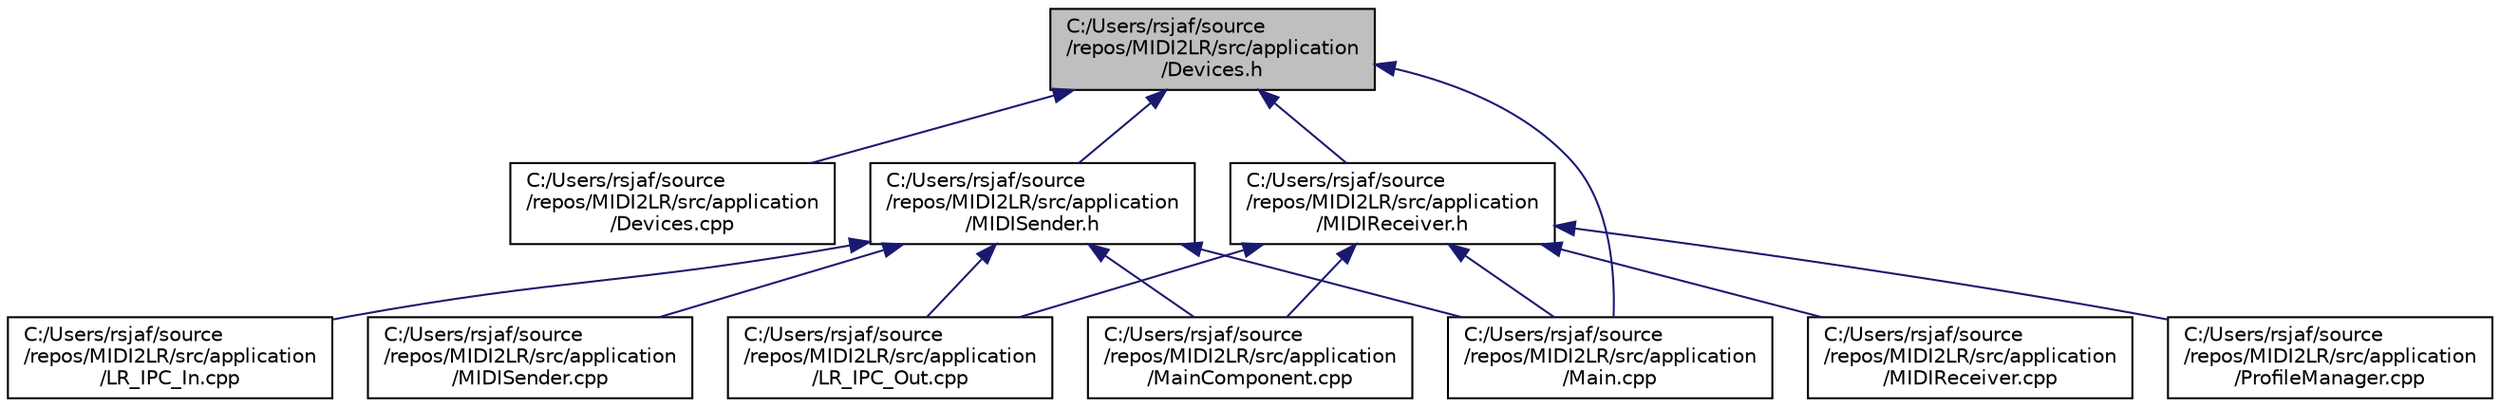 digraph "C:/Users/rsjaf/source/repos/MIDI2LR/src/application/Devices.h"
{
 // INTERACTIVE_SVG=YES
 // LATEX_PDF_SIZE
  edge [fontname="Helvetica",fontsize="10",labelfontname="Helvetica",labelfontsize="10"];
  node [fontname="Helvetica",fontsize="10",shape=record];
  Node1 [label="C:/Users/rsjaf/source\l/repos/MIDI2LR/src/application\l/Devices.h",height=0.2,width=0.4,color="black", fillcolor="grey75", style="filled", fontcolor="black",tooltip=" "];
  Node1 -> Node2 [dir="back",color="midnightblue",fontsize="10",style="solid",fontname="Helvetica"];
  Node2 [label="C:/Users/rsjaf/source\l/repos/MIDI2LR/src/application\l/Devices.cpp",height=0.2,width=0.4,color="black", fillcolor="white", style="filled",URL="$_devices_8cpp.html",tooltip=" "];
  Node1 -> Node3 [dir="back",color="midnightblue",fontsize="10",style="solid",fontname="Helvetica"];
  Node3 [label="C:/Users/rsjaf/source\l/repos/MIDI2LR/src/application\l/MIDISender.h",height=0.2,width=0.4,color="black", fillcolor="white", style="filled",URL="$_m_i_d_i_sender_8h.html",tooltip=" "];
  Node3 -> Node4 [dir="back",color="midnightblue",fontsize="10",style="solid",fontname="Helvetica"];
  Node4 [label="C:/Users/rsjaf/source\l/repos/MIDI2LR/src/application\l/MIDISender.cpp",height=0.2,width=0.4,color="black", fillcolor="white", style="filled",URL="$_m_i_d_i_sender_8cpp.html",tooltip=" "];
  Node3 -> Node5 [dir="back",color="midnightblue",fontsize="10",style="solid",fontname="Helvetica"];
  Node5 [label="C:/Users/rsjaf/source\l/repos/MIDI2LR/src/application\l/MainComponent.cpp",height=0.2,width=0.4,color="black", fillcolor="white", style="filled",URL="$_main_component_8cpp.html",tooltip=" "];
  Node3 -> Node6 [dir="back",color="midnightblue",fontsize="10",style="solid",fontname="Helvetica"];
  Node6 [label="C:/Users/rsjaf/source\l/repos/MIDI2LR/src/application\l/LR_IPC_Out.cpp",height=0.2,width=0.4,color="black", fillcolor="white", style="filled",URL="$_l_r___i_p_c___out_8cpp.html",tooltip=" "];
  Node3 -> Node7 [dir="back",color="midnightblue",fontsize="10",style="solid",fontname="Helvetica"];
  Node7 [label="C:/Users/rsjaf/source\l/repos/MIDI2LR/src/application\l/Main.cpp",height=0.2,width=0.4,color="black", fillcolor="white", style="filled",URL="$_main_8cpp.html",tooltip=" "];
  Node3 -> Node8 [dir="back",color="midnightblue",fontsize="10",style="solid",fontname="Helvetica"];
  Node8 [label="C:/Users/rsjaf/source\l/repos/MIDI2LR/src/application\l/LR_IPC_In.cpp",height=0.2,width=0.4,color="black", fillcolor="white", style="filled",URL="$_l_r___i_p_c___in_8cpp.html",tooltip=" "];
  Node1 -> Node9 [dir="back",color="midnightblue",fontsize="10",style="solid",fontname="Helvetica"];
  Node9 [label="C:/Users/rsjaf/source\l/repos/MIDI2LR/src/application\l/MIDIReceiver.h",height=0.2,width=0.4,color="black", fillcolor="white", style="filled",URL="$_m_i_d_i_receiver_8h.html",tooltip=" "];
  Node9 -> Node10 [dir="back",color="midnightblue",fontsize="10",style="solid",fontname="Helvetica"];
  Node10 [label="C:/Users/rsjaf/source\l/repos/MIDI2LR/src/application\l/MIDIReceiver.cpp",height=0.2,width=0.4,color="black", fillcolor="white", style="filled",URL="$_m_i_d_i_receiver_8cpp.html",tooltip=" "];
  Node9 -> Node11 [dir="back",color="midnightblue",fontsize="10",style="solid",fontname="Helvetica"];
  Node11 [label="C:/Users/rsjaf/source\l/repos/MIDI2LR/src/application\l/ProfileManager.cpp",height=0.2,width=0.4,color="black", fillcolor="white", style="filled",URL="$_profile_manager_8cpp.html",tooltip=" "];
  Node9 -> Node5 [dir="back",color="midnightblue",fontsize="10",style="solid",fontname="Helvetica"];
  Node9 -> Node6 [dir="back",color="midnightblue",fontsize="10",style="solid",fontname="Helvetica"];
  Node9 -> Node7 [dir="back",color="midnightblue",fontsize="10",style="solid",fontname="Helvetica"];
  Node1 -> Node7 [dir="back",color="midnightblue",fontsize="10",style="solid",fontname="Helvetica"];
}
